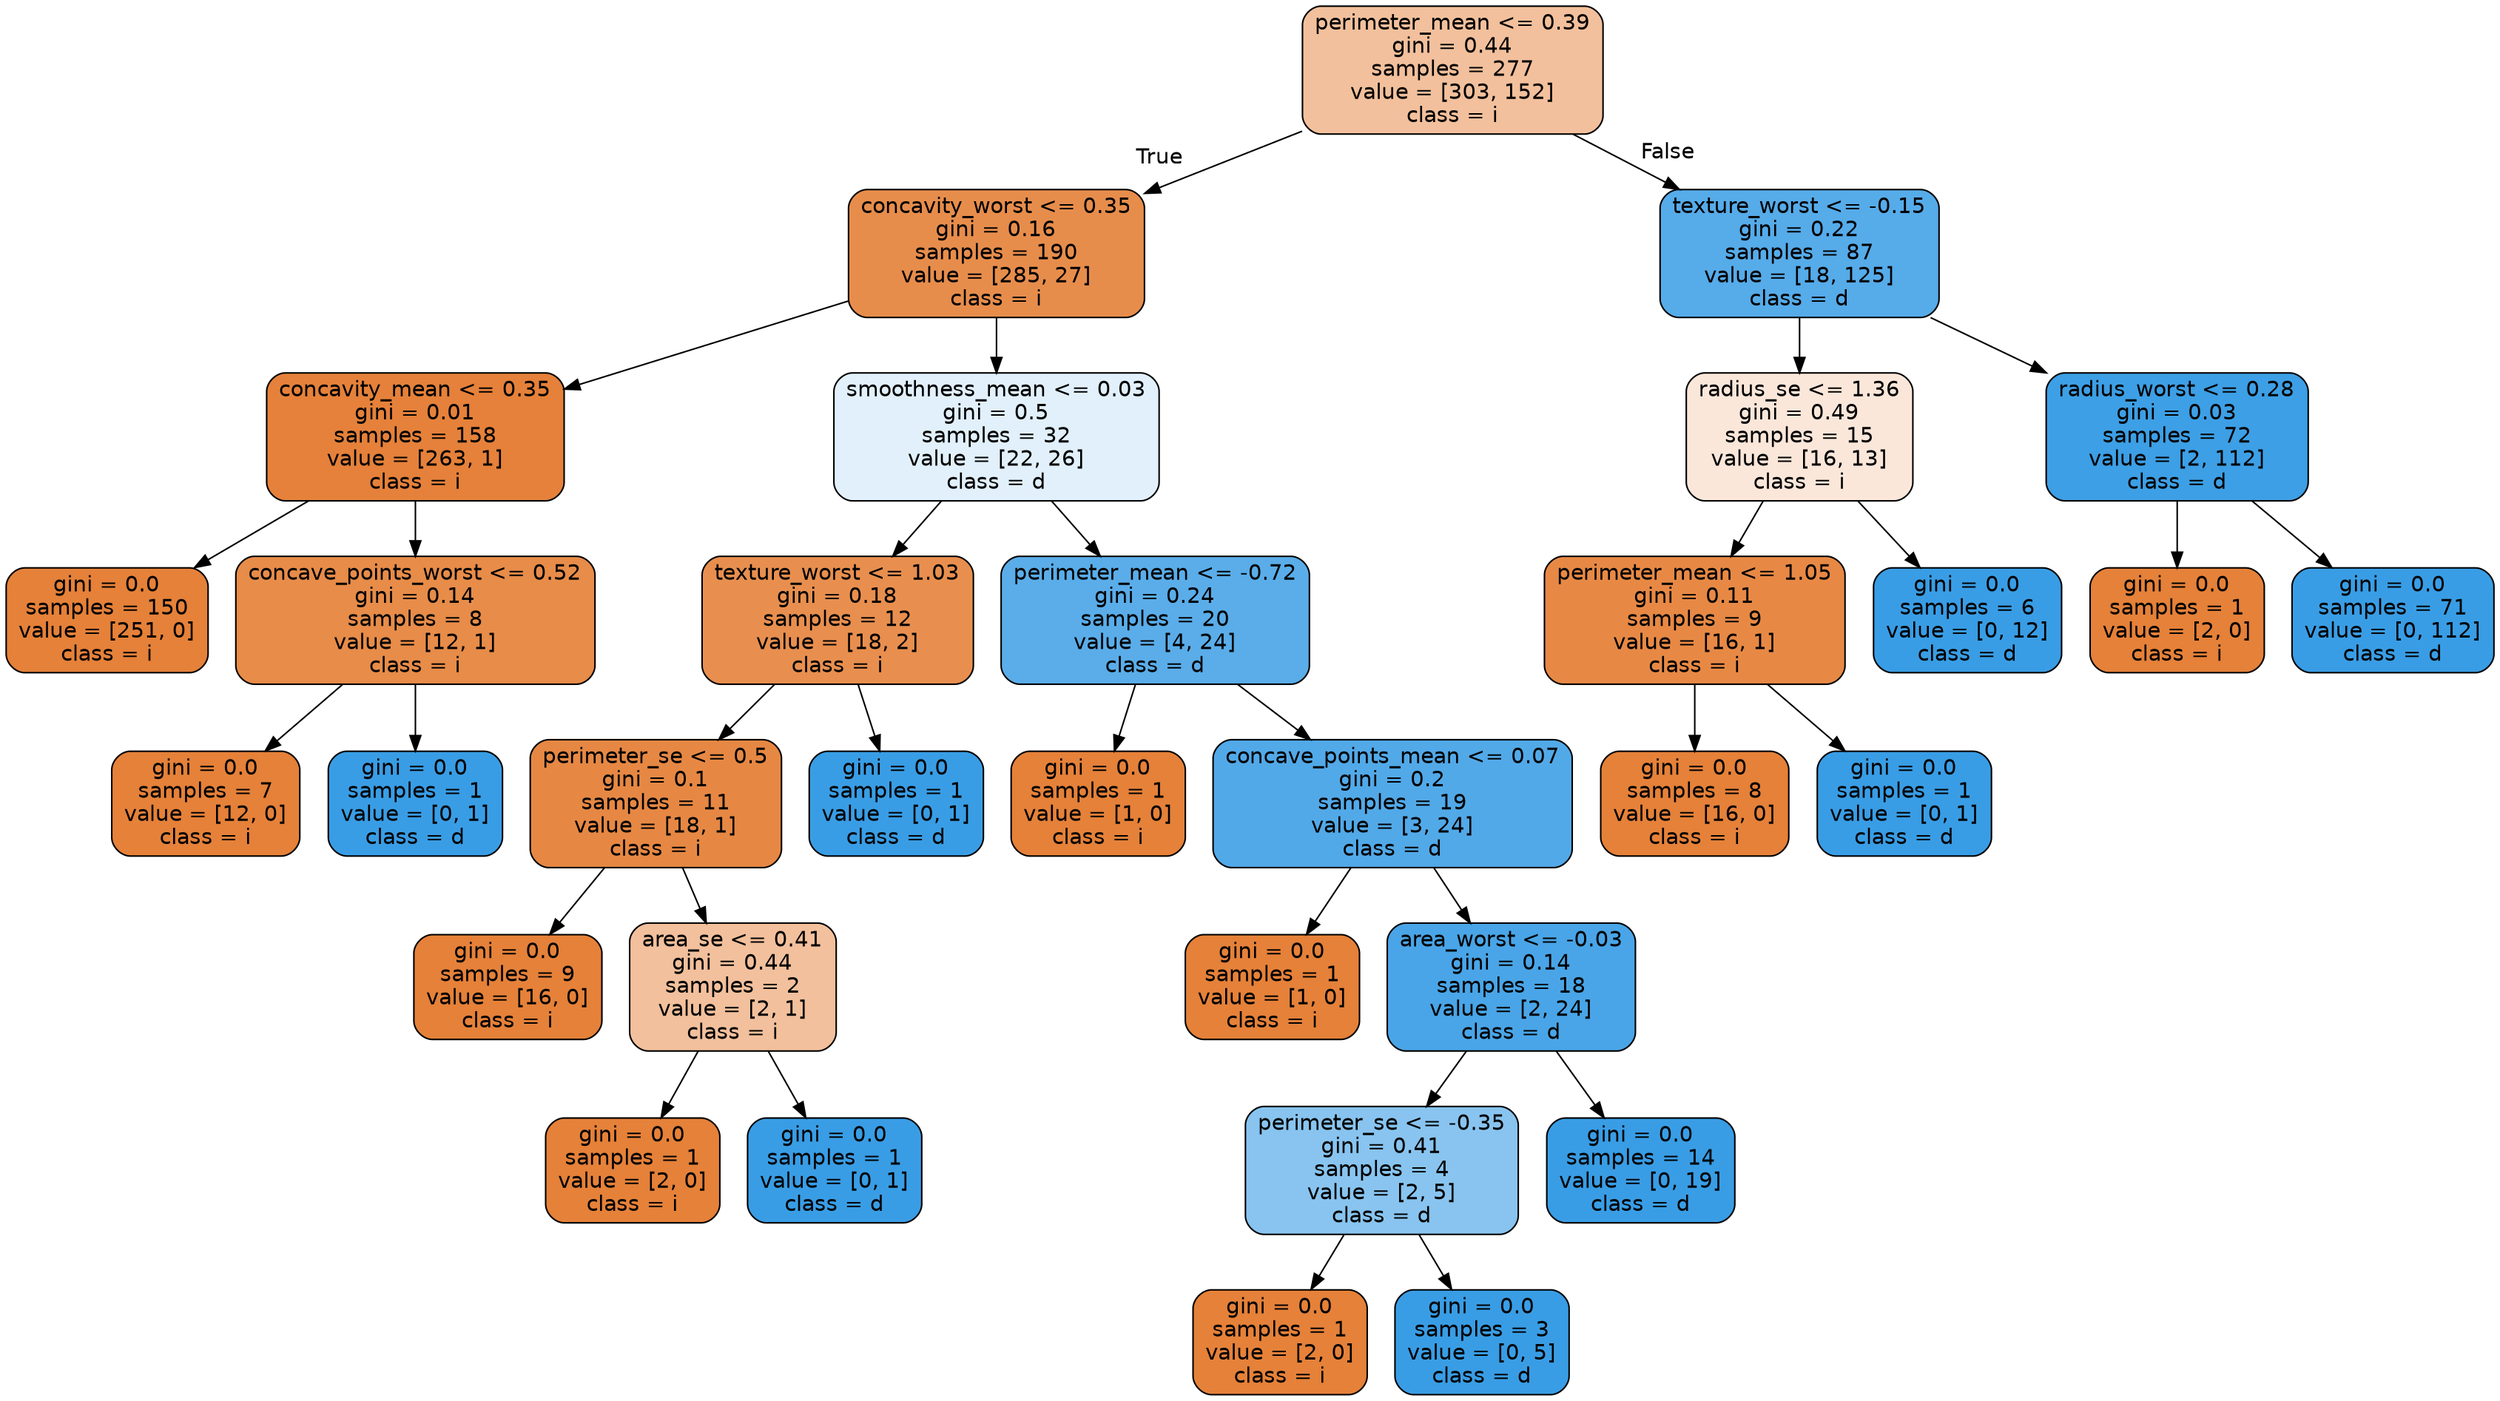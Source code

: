 digraph Tree {
node [shape=box, style="filled, rounded", color="black", fontname="helvetica"] ;
edge [fontname="helvetica"] ;
0 [label="perimeter_mean <= 0.39\ngini = 0.44\nsamples = 277\nvalue = [303, 152]\nclass = i", fillcolor="#f2c09c"] ;
1 [label="concavity_worst <= 0.35\ngini = 0.16\nsamples = 190\nvalue = [285, 27]\nclass = i", fillcolor="#e78d4c"] ;
0 -> 1 [labeldistance=2.5, labelangle=45, headlabel="True"] ;
2 [label="concavity_mean <= 0.35\ngini = 0.01\nsamples = 158\nvalue = [263, 1]\nclass = i", fillcolor="#e5813a"] ;
1 -> 2 ;
3 [label="gini = 0.0\nsamples = 150\nvalue = [251, 0]\nclass = i", fillcolor="#e58139"] ;
2 -> 3 ;
4 [label="concave_points_worst <= 0.52\ngini = 0.14\nsamples = 8\nvalue = [12, 1]\nclass = i", fillcolor="#e78c49"] ;
2 -> 4 ;
5 [label="gini = 0.0\nsamples = 7\nvalue = [12, 0]\nclass = i", fillcolor="#e58139"] ;
4 -> 5 ;
6 [label="gini = 0.0\nsamples = 1\nvalue = [0, 1]\nclass = d", fillcolor="#399de5"] ;
4 -> 6 ;
7 [label="smoothness_mean <= 0.03\ngini = 0.5\nsamples = 32\nvalue = [22, 26]\nclass = d", fillcolor="#e1f0fb"] ;
1 -> 7 ;
8 [label="texture_worst <= 1.03\ngini = 0.18\nsamples = 12\nvalue = [18, 2]\nclass = i", fillcolor="#e88f4f"] ;
7 -> 8 ;
9 [label="perimeter_se <= 0.5\ngini = 0.1\nsamples = 11\nvalue = [18, 1]\nclass = i", fillcolor="#e68844"] ;
8 -> 9 ;
10 [label="gini = 0.0\nsamples = 9\nvalue = [16, 0]\nclass = i", fillcolor="#e58139"] ;
9 -> 10 ;
11 [label="area_se <= 0.41\ngini = 0.44\nsamples = 2\nvalue = [2, 1]\nclass = i", fillcolor="#f2c09c"] ;
9 -> 11 ;
12 [label="gini = 0.0\nsamples = 1\nvalue = [2, 0]\nclass = i", fillcolor="#e58139"] ;
11 -> 12 ;
13 [label="gini = 0.0\nsamples = 1\nvalue = [0, 1]\nclass = d", fillcolor="#399de5"] ;
11 -> 13 ;
14 [label="gini = 0.0\nsamples = 1\nvalue = [0, 1]\nclass = d", fillcolor="#399de5"] ;
8 -> 14 ;
15 [label="perimeter_mean <= -0.72\ngini = 0.24\nsamples = 20\nvalue = [4, 24]\nclass = d", fillcolor="#5aade9"] ;
7 -> 15 ;
16 [label="gini = 0.0\nsamples = 1\nvalue = [1, 0]\nclass = i", fillcolor="#e58139"] ;
15 -> 16 ;
17 [label="concave_points_mean <= 0.07\ngini = 0.2\nsamples = 19\nvalue = [3, 24]\nclass = d", fillcolor="#52a9e8"] ;
15 -> 17 ;
18 [label="gini = 0.0\nsamples = 1\nvalue = [1, 0]\nclass = i", fillcolor="#e58139"] ;
17 -> 18 ;
19 [label="area_worst <= -0.03\ngini = 0.14\nsamples = 18\nvalue = [2, 24]\nclass = d", fillcolor="#49a5e7"] ;
17 -> 19 ;
20 [label="perimeter_se <= -0.35\ngini = 0.41\nsamples = 4\nvalue = [2, 5]\nclass = d", fillcolor="#88c4ef"] ;
19 -> 20 ;
21 [label="gini = 0.0\nsamples = 1\nvalue = [2, 0]\nclass = i", fillcolor="#e58139"] ;
20 -> 21 ;
22 [label="gini = 0.0\nsamples = 3\nvalue = [0, 5]\nclass = d", fillcolor="#399de5"] ;
20 -> 22 ;
23 [label="gini = 0.0\nsamples = 14\nvalue = [0, 19]\nclass = d", fillcolor="#399de5"] ;
19 -> 23 ;
24 [label="texture_worst <= -0.15\ngini = 0.22\nsamples = 87\nvalue = [18, 125]\nclass = d", fillcolor="#56abe9"] ;
0 -> 24 [labeldistance=2.5, labelangle=-45, headlabel="False"] ;
25 [label="radius_se <= 1.36\ngini = 0.49\nsamples = 15\nvalue = [16, 13]\nclass = i", fillcolor="#fae7da"] ;
24 -> 25 ;
26 [label="perimeter_mean <= 1.05\ngini = 0.11\nsamples = 9\nvalue = [16, 1]\nclass = i", fillcolor="#e78945"] ;
25 -> 26 ;
27 [label="gini = 0.0\nsamples = 8\nvalue = [16, 0]\nclass = i", fillcolor="#e58139"] ;
26 -> 27 ;
28 [label="gini = 0.0\nsamples = 1\nvalue = [0, 1]\nclass = d", fillcolor="#399de5"] ;
26 -> 28 ;
29 [label="gini = 0.0\nsamples = 6\nvalue = [0, 12]\nclass = d", fillcolor="#399de5"] ;
25 -> 29 ;
30 [label="radius_worst <= 0.28\ngini = 0.03\nsamples = 72\nvalue = [2, 112]\nclass = d", fillcolor="#3d9fe5"] ;
24 -> 30 ;
31 [label="gini = 0.0\nsamples = 1\nvalue = [2, 0]\nclass = i", fillcolor="#e58139"] ;
30 -> 31 ;
32 [label="gini = 0.0\nsamples = 71\nvalue = [0, 112]\nclass = d", fillcolor="#399de5"] ;
30 -> 32 ;
}